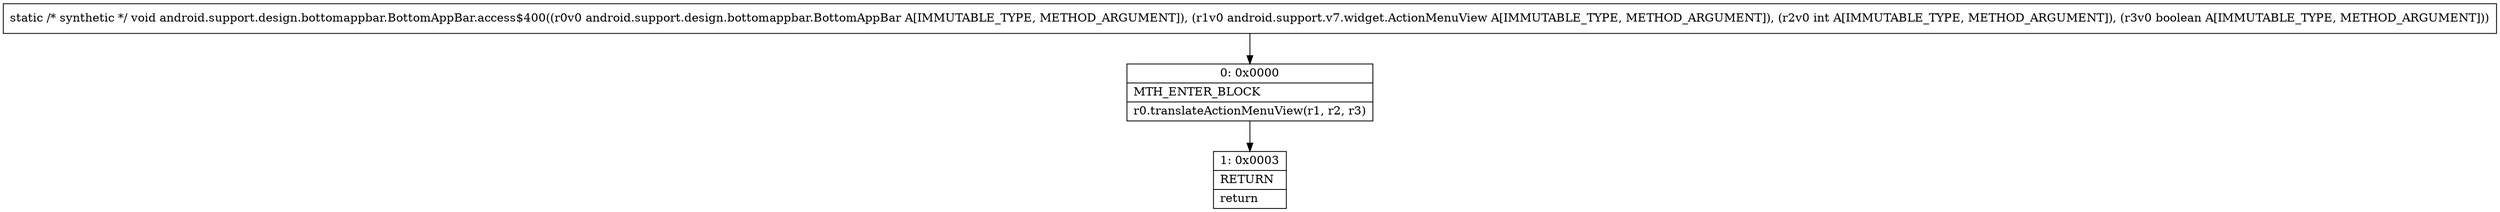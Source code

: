 digraph "CFG forandroid.support.design.bottomappbar.BottomAppBar.access$400(Landroid\/support\/design\/bottomappbar\/BottomAppBar;Landroid\/support\/v7\/widget\/ActionMenuView;IZ)V" {
Node_0 [shape=record,label="{0\:\ 0x0000|MTH_ENTER_BLOCK\l|r0.translateActionMenuView(r1, r2, r3)\l}"];
Node_1 [shape=record,label="{1\:\ 0x0003|RETURN\l|return\l}"];
MethodNode[shape=record,label="{static \/* synthetic *\/ void android.support.design.bottomappbar.BottomAppBar.access$400((r0v0 android.support.design.bottomappbar.BottomAppBar A[IMMUTABLE_TYPE, METHOD_ARGUMENT]), (r1v0 android.support.v7.widget.ActionMenuView A[IMMUTABLE_TYPE, METHOD_ARGUMENT]), (r2v0 int A[IMMUTABLE_TYPE, METHOD_ARGUMENT]), (r3v0 boolean A[IMMUTABLE_TYPE, METHOD_ARGUMENT])) }"];
MethodNode -> Node_0;
Node_0 -> Node_1;
}

